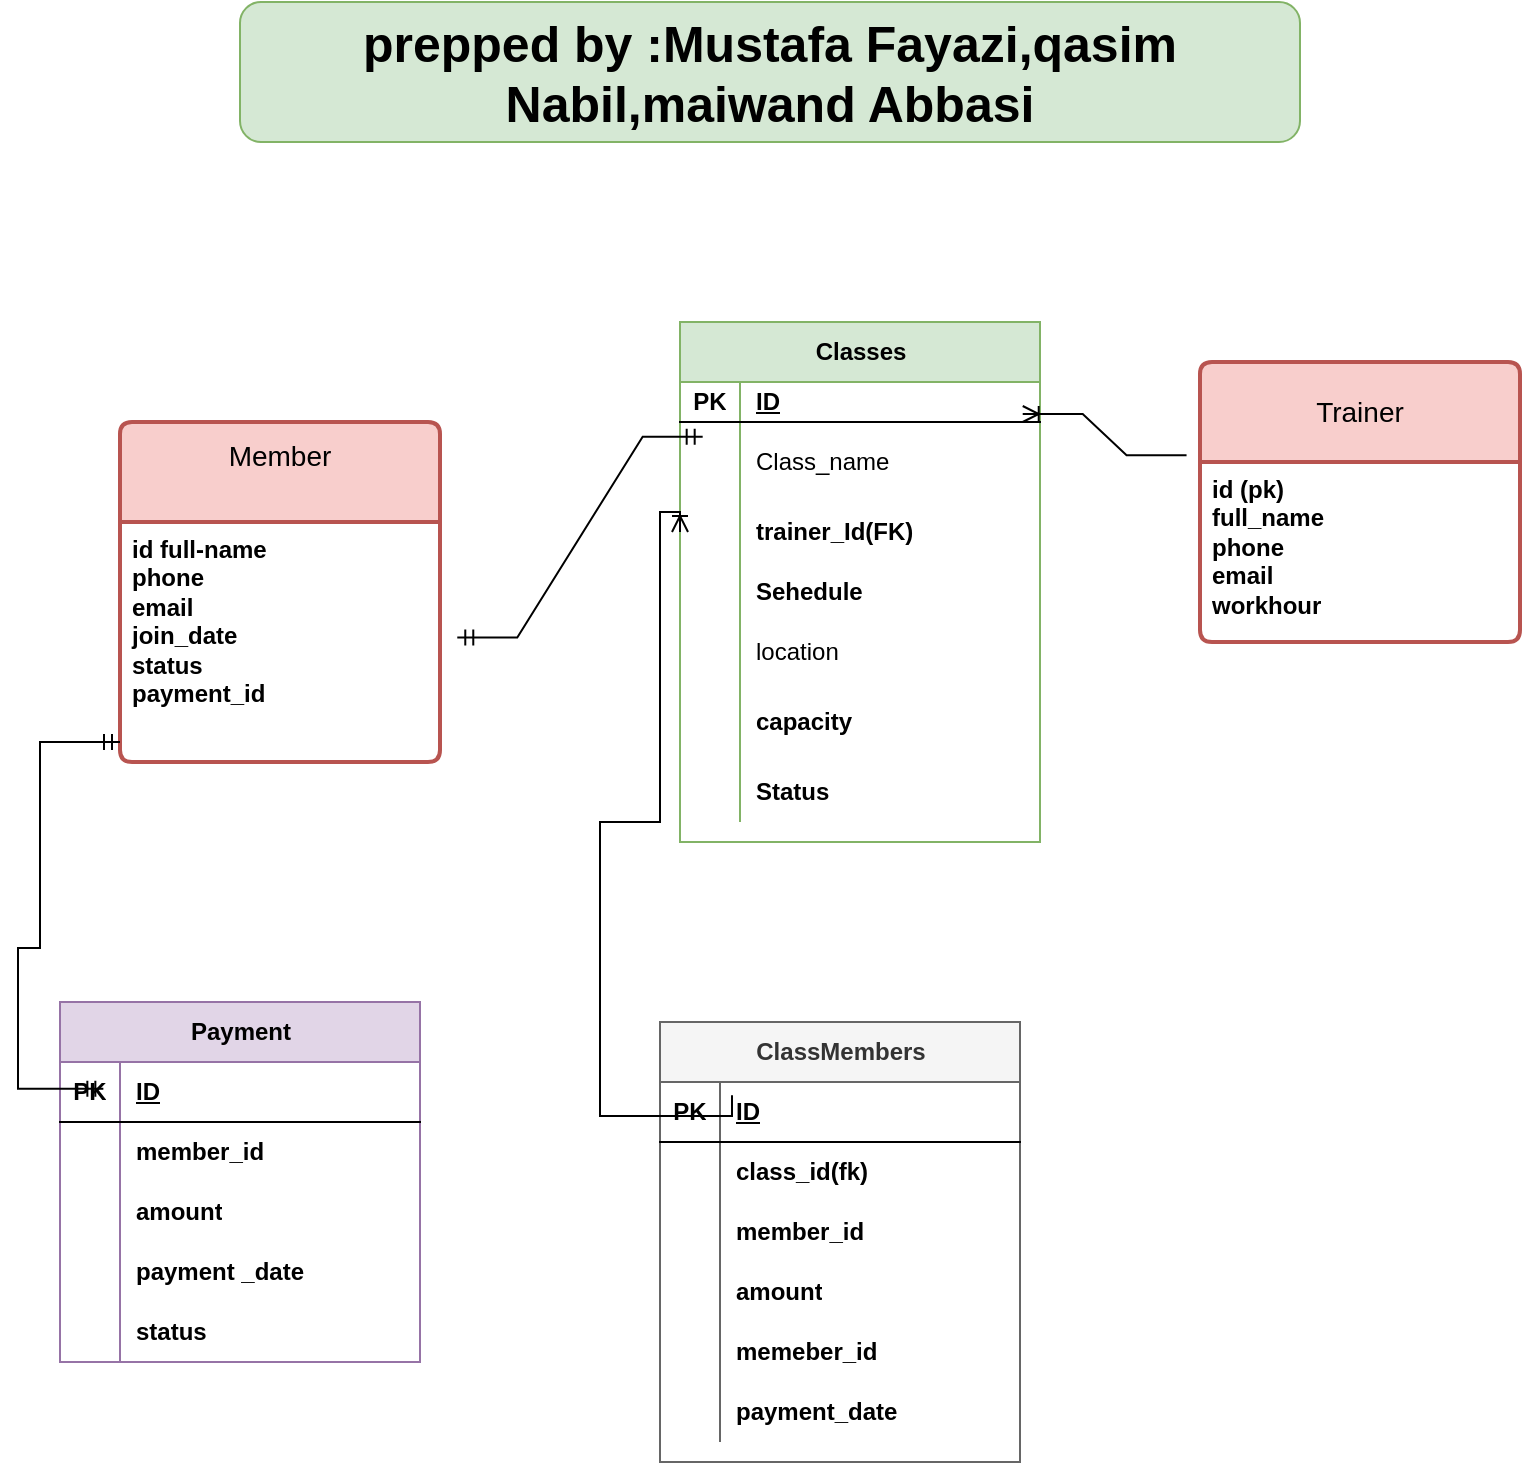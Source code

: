 <mxfile version="27.0.4">
  <diagram name="Page-1" id="VaVtWK3H83Irznd1dzYW">
    <mxGraphModel dx="786" dy="1898" grid="1" gridSize="10" guides="1" tooltips="1" connect="1" arrows="1" fold="1" page="1" pageScale="1" pageWidth="827" pageHeight="1169" math="0" shadow="0">
      <root>
        <mxCell id="0" />
        <mxCell id="1" parent="0" />
        <mxCell id="CIxCF5sjJKE13IdC6mte-1" value="Classes" style="shape=table;startSize=30;container=1;collapsible=1;childLayout=tableLayout;fixedRows=1;rowLines=0;fontStyle=1;align=center;resizeLast=1;html=1;fillColor=#d5e8d4;strokeColor=#82b366;" parent="1" vertex="1">
          <mxGeometry x="360" y="10" width="180" height="260" as="geometry" />
        </mxCell>
        <mxCell id="CIxCF5sjJKE13IdC6mte-2" value="" style="shape=tableRow;horizontal=0;startSize=0;swimlaneHead=0;swimlaneBody=0;fillColor=none;collapsible=0;dropTarget=0;points=[[0,0.5],[1,0.5]];portConstraint=eastwest;top=0;left=0;right=0;bottom=1;" parent="CIxCF5sjJKE13IdC6mte-1" vertex="1">
          <mxGeometry y="30" width="180" height="20" as="geometry" />
        </mxCell>
        <mxCell id="CIxCF5sjJKE13IdC6mte-3" value="PK" style="shape=partialRectangle;connectable=0;fillColor=none;top=0;left=0;bottom=0;right=0;fontStyle=1;overflow=hidden;whiteSpace=wrap;html=1;" parent="CIxCF5sjJKE13IdC6mte-2" vertex="1">
          <mxGeometry width="30" height="20" as="geometry">
            <mxRectangle width="30" height="20" as="alternateBounds" />
          </mxGeometry>
        </mxCell>
        <mxCell id="CIxCF5sjJKE13IdC6mte-4" value="ID" style="shape=partialRectangle;connectable=0;fillColor=none;top=0;left=0;bottom=0;right=0;align=left;spacingLeft=6;fontStyle=5;overflow=hidden;whiteSpace=wrap;html=1;" parent="CIxCF5sjJKE13IdC6mte-2" vertex="1">
          <mxGeometry x="30" width="150" height="20" as="geometry">
            <mxRectangle width="150" height="20" as="alternateBounds" />
          </mxGeometry>
        </mxCell>
        <mxCell id="CIxCF5sjJKE13IdC6mte-5" value="" style="shape=tableRow;horizontal=0;startSize=0;swimlaneHead=0;swimlaneBody=0;fillColor=none;collapsible=0;dropTarget=0;points=[[0,0.5],[1,0.5]];portConstraint=eastwest;top=0;left=0;right=0;bottom=0;" parent="CIxCF5sjJKE13IdC6mte-1" vertex="1">
          <mxGeometry y="50" width="180" height="40" as="geometry" />
        </mxCell>
        <mxCell id="CIxCF5sjJKE13IdC6mte-6" value="" style="shape=partialRectangle;connectable=0;fillColor=none;top=0;left=0;bottom=0;right=0;editable=1;overflow=hidden;whiteSpace=wrap;html=1;" parent="CIxCF5sjJKE13IdC6mte-5" vertex="1">
          <mxGeometry width="30" height="40" as="geometry">
            <mxRectangle width="30" height="40" as="alternateBounds" />
          </mxGeometry>
        </mxCell>
        <mxCell id="CIxCF5sjJKE13IdC6mte-7" value="Class_name&lt;span style=&quot;white-space: pre;&quot;&gt;&#x9;&lt;/span&gt;" style="shape=partialRectangle;connectable=0;fillColor=none;top=0;left=0;bottom=0;right=0;align=left;spacingLeft=6;overflow=hidden;whiteSpace=wrap;html=1;" parent="CIxCF5sjJKE13IdC6mte-5" vertex="1">
          <mxGeometry x="30" width="150" height="40" as="geometry">
            <mxRectangle width="150" height="40" as="alternateBounds" />
          </mxGeometry>
        </mxCell>
        <mxCell id="CIxCF5sjJKE13IdC6mte-8" value="" style="shape=tableRow;horizontal=0;startSize=0;swimlaneHead=0;swimlaneBody=0;fillColor=none;collapsible=0;dropTarget=0;points=[[0,0.5],[1,0.5]];portConstraint=eastwest;top=0;left=0;right=0;bottom=0;" parent="CIxCF5sjJKE13IdC6mte-1" vertex="1">
          <mxGeometry y="90" width="180" height="30" as="geometry" />
        </mxCell>
        <mxCell id="CIxCF5sjJKE13IdC6mte-9" value="" style="shape=partialRectangle;connectable=0;fillColor=none;top=0;left=0;bottom=0;right=0;editable=1;overflow=hidden;whiteSpace=wrap;html=1;" parent="CIxCF5sjJKE13IdC6mte-8" vertex="1">
          <mxGeometry width="30" height="30" as="geometry">
            <mxRectangle width="30" height="30" as="alternateBounds" />
          </mxGeometry>
        </mxCell>
        <mxCell id="CIxCF5sjJKE13IdC6mte-10" value="&lt;b&gt;trainer_Id(FK)&lt;/b&gt;" style="shape=partialRectangle;connectable=0;fillColor=none;top=0;left=0;bottom=0;right=0;align=left;spacingLeft=6;overflow=hidden;whiteSpace=wrap;html=1;" parent="CIxCF5sjJKE13IdC6mte-8" vertex="1">
          <mxGeometry x="30" width="150" height="30" as="geometry">
            <mxRectangle width="150" height="30" as="alternateBounds" />
          </mxGeometry>
        </mxCell>
        <mxCell id="CIxCF5sjJKE13IdC6mte-11" value="" style="shape=tableRow;horizontal=0;startSize=0;swimlaneHead=0;swimlaneBody=0;fillColor=none;collapsible=0;dropTarget=0;points=[[0,0.5],[1,0.5]];portConstraint=eastwest;top=0;left=0;right=0;bottom=0;" parent="CIxCF5sjJKE13IdC6mte-1" vertex="1">
          <mxGeometry y="120" width="180" height="30" as="geometry" />
        </mxCell>
        <mxCell id="CIxCF5sjJKE13IdC6mte-12" value="" style="shape=partialRectangle;connectable=0;fillColor=none;top=0;left=0;bottom=0;right=0;editable=1;overflow=hidden;whiteSpace=wrap;html=1;" parent="CIxCF5sjJKE13IdC6mte-11" vertex="1">
          <mxGeometry width="30" height="30" as="geometry">
            <mxRectangle width="30" height="30" as="alternateBounds" />
          </mxGeometry>
        </mxCell>
        <mxCell id="CIxCF5sjJKE13IdC6mte-13" value="Sehedule" style="shape=partialRectangle;connectable=0;fillColor=none;top=0;left=0;bottom=0;right=0;align=left;spacingLeft=6;overflow=hidden;whiteSpace=wrap;html=1;fontStyle=1" parent="CIxCF5sjJKE13IdC6mte-11" vertex="1">
          <mxGeometry x="30" width="150" height="30" as="geometry">
            <mxRectangle width="150" height="30" as="alternateBounds" />
          </mxGeometry>
        </mxCell>
        <mxCell id="CIxCF5sjJKE13IdC6mte-14" value="" style="shape=tableRow;horizontal=0;startSize=0;swimlaneHead=0;swimlaneBody=0;fillColor=none;collapsible=0;dropTarget=0;points=[[0,0.5],[1,0.5]];portConstraint=eastwest;top=0;left=0;right=0;bottom=0;" parent="CIxCF5sjJKE13IdC6mte-1" vertex="1">
          <mxGeometry y="150" width="180" height="30" as="geometry" />
        </mxCell>
        <mxCell id="CIxCF5sjJKE13IdC6mte-15" value="" style="shape=partialRectangle;connectable=0;fillColor=none;top=0;left=0;bottom=0;right=0;editable=1;overflow=hidden;whiteSpace=wrap;html=1;" parent="CIxCF5sjJKE13IdC6mte-14" vertex="1">
          <mxGeometry width="30" height="30" as="geometry">
            <mxRectangle width="30" height="30" as="alternateBounds" />
          </mxGeometry>
        </mxCell>
        <mxCell id="CIxCF5sjJKE13IdC6mte-16" value="location" style="shape=partialRectangle;connectable=0;fillColor=none;top=0;left=0;bottom=0;right=0;align=left;spacingLeft=6;overflow=hidden;whiteSpace=wrap;html=1;" parent="CIxCF5sjJKE13IdC6mte-14" vertex="1">
          <mxGeometry x="30" width="150" height="30" as="geometry">
            <mxRectangle width="150" height="30" as="alternateBounds" />
          </mxGeometry>
        </mxCell>
        <mxCell id="CIxCF5sjJKE13IdC6mte-17" value="" style="shape=tableRow;horizontal=0;startSize=0;swimlaneHead=0;swimlaneBody=0;fillColor=none;collapsible=0;dropTarget=0;points=[[0,0.5],[1,0.5]];portConstraint=eastwest;top=0;left=0;right=0;bottom=0;" parent="CIxCF5sjJKE13IdC6mte-1" vertex="1">
          <mxGeometry y="180" width="180" height="40" as="geometry" />
        </mxCell>
        <mxCell id="CIxCF5sjJKE13IdC6mte-18" value="" style="shape=partialRectangle;connectable=0;fillColor=none;top=0;left=0;bottom=0;right=0;editable=1;overflow=hidden;whiteSpace=wrap;html=1;" parent="CIxCF5sjJKE13IdC6mte-17" vertex="1">
          <mxGeometry width="30" height="40" as="geometry">
            <mxRectangle width="30" height="40" as="alternateBounds" />
          </mxGeometry>
        </mxCell>
        <mxCell id="CIxCF5sjJKE13IdC6mte-19" value="&lt;b&gt;capacity&lt;/b&gt;" style="shape=partialRectangle;connectable=0;fillColor=none;top=0;left=0;bottom=0;right=0;align=left;spacingLeft=6;overflow=hidden;whiteSpace=wrap;html=1;" parent="CIxCF5sjJKE13IdC6mte-17" vertex="1">
          <mxGeometry x="30" width="150" height="40" as="geometry">
            <mxRectangle width="150" height="40" as="alternateBounds" />
          </mxGeometry>
        </mxCell>
        <mxCell id="CIxCF5sjJKE13IdC6mte-20" value="" style="shape=tableRow;horizontal=0;startSize=0;swimlaneHead=0;swimlaneBody=0;fillColor=none;collapsible=0;dropTarget=0;points=[[0,0.5],[1,0.5]];portConstraint=eastwest;top=0;left=0;right=0;bottom=0;" parent="CIxCF5sjJKE13IdC6mte-1" vertex="1">
          <mxGeometry y="220" width="180" height="30" as="geometry" />
        </mxCell>
        <mxCell id="CIxCF5sjJKE13IdC6mte-21" value="" style="shape=partialRectangle;connectable=0;fillColor=none;top=0;left=0;bottom=0;right=0;editable=1;overflow=hidden;whiteSpace=wrap;html=1;" parent="CIxCF5sjJKE13IdC6mte-20" vertex="1">
          <mxGeometry width="30" height="30" as="geometry">
            <mxRectangle width="30" height="30" as="alternateBounds" />
          </mxGeometry>
        </mxCell>
        <mxCell id="CIxCF5sjJKE13IdC6mte-22" value="&lt;b&gt;Status&lt;/b&gt;" style="shape=partialRectangle;connectable=0;fillColor=none;top=0;left=0;bottom=0;right=0;align=left;spacingLeft=6;overflow=hidden;whiteSpace=wrap;html=1;" parent="CIxCF5sjJKE13IdC6mte-20" vertex="1">
          <mxGeometry x="30" width="150" height="30" as="geometry">
            <mxRectangle width="150" height="30" as="alternateBounds" />
          </mxGeometry>
        </mxCell>
        <mxCell id="CIxCF5sjJKE13IdC6mte-23" value="Member&lt;div&gt;&lt;br&gt;&lt;/div&gt;" style="swimlane;childLayout=stackLayout;horizontal=1;startSize=50;horizontalStack=0;rounded=1;fontSize=14;fontStyle=0;strokeWidth=2;resizeParent=0;resizeLast=1;shadow=0;dashed=0;align=center;arcSize=4;whiteSpace=wrap;html=1;fillColor=#f8cecc;strokeColor=#b85450;" parent="1" vertex="1">
          <mxGeometry x="80" y="60" width="160" height="170" as="geometry" />
        </mxCell>
        <mxCell id="CIxCF5sjJKE13IdC6mte-24" value="&lt;b&gt;id full-name&amp;nbsp;&lt;/b&gt;&lt;div&gt;&lt;b&gt;phone&lt;/b&gt;&lt;/div&gt;&lt;div&gt;&lt;b&gt;email&lt;/b&gt;&lt;/div&gt;&lt;div&gt;&lt;b&gt;join_date&lt;/b&gt;&lt;/div&gt;&lt;div&gt;&lt;b&gt;status&lt;/b&gt;&lt;/div&gt;&lt;div&gt;&lt;b&gt;payment_id&lt;/b&gt;&lt;/div&gt;&lt;div&gt;&lt;br&gt;&lt;/div&gt;" style="align=left;strokeColor=none;fillColor=none;spacingLeft=4;spacingRight=4;fontSize=12;verticalAlign=top;resizable=0;rotatable=0;part=1;html=1;whiteSpace=wrap;" parent="CIxCF5sjJKE13IdC6mte-23" vertex="1">
          <mxGeometry y="50" width="160" height="120" as="geometry" />
        </mxCell>
        <mxCell id="CIxCF5sjJKE13IdC6mte-25" value="Trainer" style="swimlane;childLayout=stackLayout;horizontal=1;startSize=50;horizontalStack=0;rounded=1;fontSize=14;fontStyle=0;strokeWidth=2;resizeParent=0;resizeLast=1;shadow=0;dashed=0;align=center;arcSize=4;whiteSpace=wrap;html=1;fillColor=#f8cecc;strokeColor=#b85450;" parent="1" vertex="1">
          <mxGeometry x="620" y="30" width="160" height="140" as="geometry" />
        </mxCell>
        <mxCell id="CIxCF5sjJKE13IdC6mte-26" value="&lt;b&gt;id (pk)&lt;/b&gt;&lt;div&gt;&lt;b&gt;full_name&amp;nbsp;&lt;/b&gt;&lt;/div&gt;&lt;div&gt;&lt;b&gt;phone&lt;/b&gt;&lt;/div&gt;&lt;div&gt;&lt;b&gt;email&lt;/b&gt;&lt;/div&gt;&lt;div&gt;&lt;b&gt;workhour&lt;br&gt;&lt;/b&gt;&lt;br&gt;&lt;/div&gt;" style="align=left;strokeColor=none;fillColor=none;spacingLeft=4;spacingRight=4;fontSize=12;verticalAlign=top;resizable=0;rotatable=0;part=1;html=1;whiteSpace=wrap;" parent="CIxCF5sjJKE13IdC6mte-25" vertex="1">
          <mxGeometry y="50" width="160" height="90" as="geometry" />
        </mxCell>
        <mxCell id="CIxCF5sjJKE13IdC6mte-27" value="Payment" style="shape=table;startSize=30;container=1;collapsible=1;childLayout=tableLayout;fixedRows=1;rowLines=0;fontStyle=1;align=center;resizeLast=1;html=1;fillColor=#e1d5e7;strokeColor=#9673a6;" parent="1" vertex="1">
          <mxGeometry x="50" y="350" width="180" height="180" as="geometry" />
        </mxCell>
        <mxCell id="CIxCF5sjJKE13IdC6mte-28" value="" style="shape=tableRow;horizontal=0;startSize=0;swimlaneHead=0;swimlaneBody=0;fillColor=none;collapsible=0;dropTarget=0;points=[[0,0.5],[1,0.5]];portConstraint=eastwest;top=0;left=0;right=0;bottom=1;" parent="CIxCF5sjJKE13IdC6mte-27" vertex="1">
          <mxGeometry y="30" width="180" height="30" as="geometry" />
        </mxCell>
        <mxCell id="CIxCF5sjJKE13IdC6mte-29" value="PK" style="shape=partialRectangle;connectable=0;fillColor=none;top=0;left=0;bottom=0;right=0;fontStyle=1;overflow=hidden;whiteSpace=wrap;html=1;" parent="CIxCF5sjJKE13IdC6mte-28" vertex="1">
          <mxGeometry width="30" height="30" as="geometry">
            <mxRectangle width="30" height="30" as="alternateBounds" />
          </mxGeometry>
        </mxCell>
        <mxCell id="CIxCF5sjJKE13IdC6mte-30" value="ID" style="shape=partialRectangle;connectable=0;fillColor=none;top=0;left=0;bottom=0;right=0;align=left;spacingLeft=6;fontStyle=5;overflow=hidden;whiteSpace=wrap;html=1;" parent="CIxCF5sjJKE13IdC6mte-28" vertex="1">
          <mxGeometry x="30" width="150" height="30" as="geometry">
            <mxRectangle width="150" height="30" as="alternateBounds" />
          </mxGeometry>
        </mxCell>
        <mxCell id="CIxCF5sjJKE13IdC6mte-31" value="" style="shape=tableRow;horizontal=0;startSize=0;swimlaneHead=0;swimlaneBody=0;fillColor=none;collapsible=0;dropTarget=0;points=[[0,0.5],[1,0.5]];portConstraint=eastwest;top=0;left=0;right=0;bottom=0;fontStyle=1" parent="CIxCF5sjJKE13IdC6mte-27" vertex="1">
          <mxGeometry y="60" width="180" height="30" as="geometry" />
        </mxCell>
        <mxCell id="CIxCF5sjJKE13IdC6mte-32" value="" style="shape=partialRectangle;connectable=0;fillColor=none;top=0;left=0;bottom=0;right=0;editable=1;overflow=hidden;whiteSpace=wrap;html=1;" parent="CIxCF5sjJKE13IdC6mte-31" vertex="1">
          <mxGeometry width="30" height="30" as="geometry">
            <mxRectangle width="30" height="30" as="alternateBounds" />
          </mxGeometry>
        </mxCell>
        <mxCell id="CIxCF5sjJKE13IdC6mte-33" value="&lt;b&gt;member_id&lt;/b&gt;" style="shape=partialRectangle;connectable=0;fillColor=none;top=0;left=0;bottom=0;right=0;align=left;spacingLeft=6;overflow=hidden;whiteSpace=wrap;html=1;" parent="CIxCF5sjJKE13IdC6mte-31" vertex="1">
          <mxGeometry x="30" width="150" height="30" as="geometry">
            <mxRectangle width="150" height="30" as="alternateBounds" />
          </mxGeometry>
        </mxCell>
        <mxCell id="CIxCF5sjJKE13IdC6mte-34" value="" style="shape=tableRow;horizontal=0;startSize=0;swimlaneHead=0;swimlaneBody=0;fillColor=none;collapsible=0;dropTarget=0;points=[[0,0.5],[1,0.5]];portConstraint=eastwest;top=0;left=0;right=0;bottom=0;" parent="CIxCF5sjJKE13IdC6mte-27" vertex="1">
          <mxGeometry y="90" width="180" height="30" as="geometry" />
        </mxCell>
        <mxCell id="CIxCF5sjJKE13IdC6mte-35" value="" style="shape=partialRectangle;connectable=0;fillColor=none;top=0;left=0;bottom=0;right=0;editable=1;overflow=hidden;whiteSpace=wrap;html=1;" parent="CIxCF5sjJKE13IdC6mte-34" vertex="1">
          <mxGeometry width="30" height="30" as="geometry">
            <mxRectangle width="30" height="30" as="alternateBounds" />
          </mxGeometry>
        </mxCell>
        <mxCell id="CIxCF5sjJKE13IdC6mte-36" value="&lt;b&gt;amount&lt;/b&gt;" style="shape=partialRectangle;connectable=0;fillColor=none;top=0;left=0;bottom=0;right=0;align=left;spacingLeft=6;overflow=hidden;whiteSpace=wrap;html=1;" parent="CIxCF5sjJKE13IdC6mte-34" vertex="1">
          <mxGeometry x="30" width="150" height="30" as="geometry">
            <mxRectangle width="150" height="30" as="alternateBounds" />
          </mxGeometry>
        </mxCell>
        <mxCell id="CIxCF5sjJKE13IdC6mte-37" value="" style="shape=tableRow;horizontal=0;startSize=0;swimlaneHead=0;swimlaneBody=0;fillColor=none;collapsible=0;dropTarget=0;points=[[0,0.5],[1,0.5]];portConstraint=eastwest;top=0;left=0;right=0;bottom=0;" parent="CIxCF5sjJKE13IdC6mte-27" vertex="1">
          <mxGeometry y="120" width="180" height="30" as="geometry" />
        </mxCell>
        <mxCell id="CIxCF5sjJKE13IdC6mte-38" value="" style="shape=partialRectangle;connectable=0;fillColor=none;top=0;left=0;bottom=0;right=0;editable=1;overflow=hidden;whiteSpace=wrap;html=1;" parent="CIxCF5sjJKE13IdC6mte-37" vertex="1">
          <mxGeometry width="30" height="30" as="geometry">
            <mxRectangle width="30" height="30" as="alternateBounds" />
          </mxGeometry>
        </mxCell>
        <mxCell id="CIxCF5sjJKE13IdC6mte-39" value="&lt;b&gt;payment _date&lt;/b&gt;" style="shape=partialRectangle;connectable=0;fillColor=none;top=0;left=0;bottom=0;right=0;align=left;spacingLeft=6;overflow=hidden;whiteSpace=wrap;html=1;" parent="CIxCF5sjJKE13IdC6mte-37" vertex="1">
          <mxGeometry x="30" width="150" height="30" as="geometry">
            <mxRectangle width="150" height="30" as="alternateBounds" />
          </mxGeometry>
        </mxCell>
        <mxCell id="CIxCF5sjJKE13IdC6mte-40" value="" style="shape=tableRow;horizontal=0;startSize=0;swimlaneHead=0;swimlaneBody=0;fillColor=none;collapsible=0;dropTarget=0;points=[[0,0.5],[1,0.5]];portConstraint=eastwest;top=0;left=0;right=0;bottom=0;" parent="CIxCF5sjJKE13IdC6mte-27" vertex="1">
          <mxGeometry y="150" width="180" height="30" as="geometry" />
        </mxCell>
        <mxCell id="CIxCF5sjJKE13IdC6mte-41" value="" style="shape=partialRectangle;connectable=0;fillColor=none;top=0;left=0;bottom=0;right=0;editable=1;overflow=hidden;whiteSpace=wrap;html=1;" parent="CIxCF5sjJKE13IdC6mte-40" vertex="1">
          <mxGeometry width="30" height="30" as="geometry">
            <mxRectangle width="30" height="30" as="alternateBounds" />
          </mxGeometry>
        </mxCell>
        <mxCell id="CIxCF5sjJKE13IdC6mte-42" value="&lt;b&gt;status&lt;/b&gt;" style="shape=partialRectangle;connectable=0;fillColor=none;top=0;left=0;bottom=0;right=0;align=left;spacingLeft=6;overflow=hidden;whiteSpace=wrap;html=1;" parent="CIxCF5sjJKE13IdC6mte-40" vertex="1">
          <mxGeometry x="30" width="150" height="30" as="geometry">
            <mxRectangle width="150" height="30" as="alternateBounds" />
          </mxGeometry>
        </mxCell>
        <mxCell id="CIxCF5sjJKE13IdC6mte-45" value="ClassMembers" style="shape=table;startSize=30;container=1;collapsible=1;childLayout=tableLayout;fixedRows=1;rowLines=0;fontStyle=1;align=center;resizeLast=1;html=1;fillColor=#f5f5f5;strokeColor=#666666;fontColor=#333333;" parent="1" vertex="1">
          <mxGeometry x="350" y="360" width="180" height="220" as="geometry" />
        </mxCell>
        <mxCell id="CIxCF5sjJKE13IdC6mte-46" value="" style="shape=tableRow;horizontal=0;startSize=0;swimlaneHead=0;swimlaneBody=0;fillColor=none;collapsible=0;dropTarget=0;points=[[0,0.5],[1,0.5]];portConstraint=eastwest;top=0;left=0;right=0;bottom=1;" parent="CIxCF5sjJKE13IdC6mte-45" vertex="1">
          <mxGeometry y="30" width="180" height="30" as="geometry" />
        </mxCell>
        <mxCell id="CIxCF5sjJKE13IdC6mte-47" value="PK" style="shape=partialRectangle;connectable=0;fillColor=none;top=0;left=0;bottom=0;right=0;fontStyle=1;overflow=hidden;whiteSpace=wrap;html=1;" parent="CIxCF5sjJKE13IdC6mte-46" vertex="1">
          <mxGeometry width="30" height="30" as="geometry">
            <mxRectangle width="30" height="30" as="alternateBounds" />
          </mxGeometry>
        </mxCell>
        <mxCell id="CIxCF5sjJKE13IdC6mte-48" value="ID" style="shape=partialRectangle;connectable=0;fillColor=none;top=0;left=0;bottom=0;right=0;align=left;spacingLeft=6;fontStyle=5;overflow=hidden;whiteSpace=wrap;html=1;" parent="CIxCF5sjJKE13IdC6mte-46" vertex="1">
          <mxGeometry x="30" width="150" height="30" as="geometry">
            <mxRectangle width="150" height="30" as="alternateBounds" />
          </mxGeometry>
        </mxCell>
        <mxCell id="CIxCF5sjJKE13IdC6mte-49" value="" style="shape=tableRow;horizontal=0;startSize=0;swimlaneHead=0;swimlaneBody=0;fillColor=none;collapsible=0;dropTarget=0;points=[[0,0.5],[1,0.5]];portConstraint=eastwest;top=0;left=0;right=0;bottom=0;" parent="CIxCF5sjJKE13IdC6mte-45" vertex="1">
          <mxGeometry y="60" width="180" height="30" as="geometry" />
        </mxCell>
        <mxCell id="CIxCF5sjJKE13IdC6mte-50" value="" style="shape=partialRectangle;connectable=0;fillColor=none;top=0;left=0;bottom=0;right=0;editable=1;overflow=hidden;whiteSpace=wrap;html=1;" parent="CIxCF5sjJKE13IdC6mte-49" vertex="1">
          <mxGeometry width="30" height="30" as="geometry">
            <mxRectangle width="30" height="30" as="alternateBounds" />
          </mxGeometry>
        </mxCell>
        <mxCell id="CIxCF5sjJKE13IdC6mte-51" value="&lt;b&gt;class_id(fk)&lt;/b&gt;" style="shape=partialRectangle;connectable=0;fillColor=none;top=0;left=0;bottom=0;right=0;align=left;spacingLeft=6;overflow=hidden;whiteSpace=wrap;html=1;" parent="CIxCF5sjJKE13IdC6mte-49" vertex="1">
          <mxGeometry x="30" width="150" height="30" as="geometry">
            <mxRectangle width="150" height="30" as="alternateBounds" />
          </mxGeometry>
        </mxCell>
        <mxCell id="CIxCF5sjJKE13IdC6mte-52" value="" style="shape=tableRow;horizontal=0;startSize=0;swimlaneHead=0;swimlaneBody=0;fillColor=none;collapsible=0;dropTarget=0;points=[[0,0.5],[1,0.5]];portConstraint=eastwest;top=0;left=0;right=0;bottom=0;" parent="CIxCF5sjJKE13IdC6mte-45" vertex="1">
          <mxGeometry y="90" width="180" height="30" as="geometry" />
        </mxCell>
        <mxCell id="CIxCF5sjJKE13IdC6mte-53" value="" style="shape=partialRectangle;connectable=0;fillColor=none;top=0;left=0;bottom=0;right=0;editable=1;overflow=hidden;whiteSpace=wrap;html=1;" parent="CIxCF5sjJKE13IdC6mte-52" vertex="1">
          <mxGeometry width="30" height="30" as="geometry">
            <mxRectangle width="30" height="30" as="alternateBounds" />
          </mxGeometry>
        </mxCell>
        <mxCell id="CIxCF5sjJKE13IdC6mte-54" value="&lt;b&gt;member_id&lt;/b&gt;" style="shape=partialRectangle;connectable=0;fillColor=none;top=0;left=0;bottom=0;right=0;align=left;spacingLeft=6;overflow=hidden;whiteSpace=wrap;html=1;" parent="CIxCF5sjJKE13IdC6mte-52" vertex="1">
          <mxGeometry x="30" width="150" height="30" as="geometry">
            <mxRectangle width="150" height="30" as="alternateBounds" />
          </mxGeometry>
        </mxCell>
        <mxCell id="CIxCF5sjJKE13IdC6mte-55" value="" style="shape=tableRow;horizontal=0;startSize=0;swimlaneHead=0;swimlaneBody=0;fillColor=none;collapsible=0;dropTarget=0;points=[[0,0.5],[1,0.5]];portConstraint=eastwest;top=0;left=0;right=0;bottom=0;" parent="CIxCF5sjJKE13IdC6mte-45" vertex="1">
          <mxGeometry y="120" width="180" height="30" as="geometry" />
        </mxCell>
        <mxCell id="CIxCF5sjJKE13IdC6mte-56" value="" style="shape=partialRectangle;connectable=0;fillColor=none;top=0;left=0;bottom=0;right=0;editable=1;overflow=hidden;whiteSpace=wrap;html=1;" parent="CIxCF5sjJKE13IdC6mte-55" vertex="1">
          <mxGeometry width="30" height="30" as="geometry">
            <mxRectangle width="30" height="30" as="alternateBounds" />
          </mxGeometry>
        </mxCell>
        <mxCell id="CIxCF5sjJKE13IdC6mte-57" value="&lt;b&gt;amount&lt;/b&gt;" style="shape=partialRectangle;connectable=0;fillColor=none;top=0;left=0;bottom=0;right=0;align=left;spacingLeft=6;overflow=hidden;whiteSpace=wrap;html=1;" parent="CIxCF5sjJKE13IdC6mte-55" vertex="1">
          <mxGeometry x="30" width="150" height="30" as="geometry">
            <mxRectangle width="150" height="30" as="alternateBounds" />
          </mxGeometry>
        </mxCell>
        <mxCell id="CIxCF5sjJKE13IdC6mte-58" value="" style="shape=tableRow;horizontal=0;startSize=0;swimlaneHead=0;swimlaneBody=0;fillColor=none;collapsible=0;dropTarget=0;points=[[0,0.5],[1,0.5]];portConstraint=eastwest;top=0;left=0;right=0;bottom=0;" parent="CIxCF5sjJKE13IdC6mte-45" vertex="1">
          <mxGeometry y="150" width="180" height="30" as="geometry" />
        </mxCell>
        <mxCell id="CIxCF5sjJKE13IdC6mte-59" value="" style="shape=partialRectangle;connectable=0;fillColor=none;top=0;left=0;bottom=0;right=0;editable=1;overflow=hidden;whiteSpace=wrap;html=1;" parent="CIxCF5sjJKE13IdC6mte-58" vertex="1">
          <mxGeometry width="30" height="30" as="geometry">
            <mxRectangle width="30" height="30" as="alternateBounds" />
          </mxGeometry>
        </mxCell>
        <mxCell id="CIxCF5sjJKE13IdC6mte-60" value="&lt;b&gt;memeber_id&lt;/b&gt;" style="shape=partialRectangle;connectable=0;fillColor=none;top=0;left=0;bottom=0;right=0;align=left;spacingLeft=6;overflow=hidden;whiteSpace=wrap;html=1;" parent="CIxCF5sjJKE13IdC6mte-58" vertex="1">
          <mxGeometry x="30" width="150" height="30" as="geometry">
            <mxRectangle width="150" height="30" as="alternateBounds" />
          </mxGeometry>
        </mxCell>
        <mxCell id="CIxCF5sjJKE13IdC6mte-61" value="" style="shape=tableRow;horizontal=0;startSize=0;swimlaneHead=0;swimlaneBody=0;fillColor=none;collapsible=0;dropTarget=0;points=[[0,0.5],[1,0.5]];portConstraint=eastwest;top=0;left=0;right=0;bottom=0;" parent="CIxCF5sjJKE13IdC6mte-45" vertex="1">
          <mxGeometry y="180" width="180" height="30" as="geometry" />
        </mxCell>
        <mxCell id="CIxCF5sjJKE13IdC6mte-62" value="" style="shape=partialRectangle;connectable=0;fillColor=none;top=0;left=0;bottom=0;right=0;editable=1;overflow=hidden;whiteSpace=wrap;html=1;" parent="CIxCF5sjJKE13IdC6mte-61" vertex="1">
          <mxGeometry width="30" height="30" as="geometry">
            <mxRectangle width="30" height="30" as="alternateBounds" />
          </mxGeometry>
        </mxCell>
        <mxCell id="CIxCF5sjJKE13IdC6mte-63" value="&lt;b&gt;payment_date&lt;/b&gt;" style="shape=partialRectangle;connectable=0;fillColor=none;top=0;left=0;bottom=0;right=0;align=left;spacingLeft=6;overflow=hidden;whiteSpace=wrap;html=1;" parent="CIxCF5sjJKE13IdC6mte-61" vertex="1">
          <mxGeometry x="30" width="150" height="30" as="geometry">
            <mxRectangle width="150" height="30" as="alternateBounds" />
          </mxGeometry>
        </mxCell>
        <mxCell id="CIxCF5sjJKE13IdC6mte-64" value="" style="edgeStyle=entityRelationEdgeStyle;fontSize=12;html=1;endArrow=ERoneToMany;rounded=0;entryX=0.952;entryY=0.8;entryDx=0;entryDy=0;exitX=-0.042;exitY=-0.037;exitDx=0;exitDy=0;exitPerimeter=0;entryPerimeter=0;" parent="1" source="CIxCF5sjJKE13IdC6mte-26" target="CIxCF5sjJKE13IdC6mte-2" edge="1">
          <mxGeometry width="100" height="100" relative="1" as="geometry">
            <mxPoint x="530" y="30" as="sourcePoint" />
            <mxPoint x="240" y="135" as="targetPoint" />
            <Array as="points">
              <mxPoint x="350" y="20" />
              <mxPoint x="400" y="-250" />
              <mxPoint x="390" y="70" />
              <mxPoint x="400" y="70" />
            </Array>
          </mxGeometry>
        </mxCell>
        <mxCell id="CIxCF5sjJKE13IdC6mte-65" value="" style="edgeStyle=entityRelationEdgeStyle;fontSize=12;html=1;endArrow=ERmandOne;startArrow=ERmandOne;rounded=0;exitX=1.054;exitY=0.481;exitDx=0;exitDy=0;exitPerimeter=0;entryX=0.063;entryY=0.183;entryDx=0;entryDy=0;entryPerimeter=0;" parent="1" source="CIxCF5sjJKE13IdC6mte-24" target="CIxCF5sjJKE13IdC6mte-5" edge="1">
          <mxGeometry width="100" height="100" relative="1" as="geometry">
            <mxPoint x="258.08" y="170.0" as="sourcePoint" />
            <mxPoint x="370" y="183.3" as="targetPoint" />
            <Array as="points">
              <mxPoint x="400" y="173.3" />
            </Array>
          </mxGeometry>
        </mxCell>
        <mxCell id="CIxCF5sjJKE13IdC6mte-67" value="" style="fontSize=12;html=1;endArrow=ERoneToMany;rounded=0;entryX=0;entryY=0.5;entryDx=0;entryDy=0;exitX=0.2;exitY=0.222;exitDx=0;exitDy=0;exitPerimeter=0;elbow=vertical;edgeStyle=orthogonalEdgeStyle;" parent="1" source="CIxCF5sjJKE13IdC6mte-46" target="CIxCF5sjJKE13IdC6mte-8" edge="1">
          <mxGeometry width="100" height="100" relative="1" as="geometry">
            <mxPoint x="360" y="270" as="sourcePoint" />
            <mxPoint x="460" y="170" as="targetPoint" />
            <Array as="points">
              <mxPoint x="320" y="407" />
              <mxPoint x="320" y="260" />
              <mxPoint x="350" y="260" />
              <mxPoint x="350" y="105" />
            </Array>
          </mxGeometry>
        </mxCell>
        <mxCell id="gWsXjTKqGsg63xJUSAiU-1" value="&lt;font style=&quot;font-size: 25px;&quot;&gt;&lt;b&gt;prepped by :Mustafa Fayazi,qasim Nabil,maiwand Abbasi&lt;/b&gt;&lt;/font&gt;" style="rounded=1;whiteSpace=wrap;html=1;fillColor=#d5e8d4;strokeColor=#82b366;" vertex="1" parent="1">
          <mxGeometry x="140" y="-150" width="530" height="70" as="geometry" />
        </mxCell>
        <mxCell id="CIxCF5sjJKE13IdC6mte-66" value="" style="edgeStyle=orthogonalEdgeStyle;fontSize=12;html=1;endArrow=ERmandOne;startArrow=ERmandOne;rounded=0;exitX=0.974;exitY=0.244;exitDx=0;exitDy=0;exitPerimeter=0;" parent="1" target="CIxCF5sjJKE13IdC6mte-24" edge="1">
          <mxGeometry width="100" height="100" relative="1" as="geometry">
            <mxPoint x="71.68" y="393.36" as="sourcePoint" />
            <mxPoint x="50" y="220" as="targetPoint" />
            <Array as="points">
              <mxPoint x="29" y="393" />
              <mxPoint x="29" y="323" />
              <mxPoint x="40" y="323" />
              <mxPoint x="40" y="220" />
            </Array>
          </mxGeometry>
        </mxCell>
      </root>
    </mxGraphModel>
  </diagram>
</mxfile>
